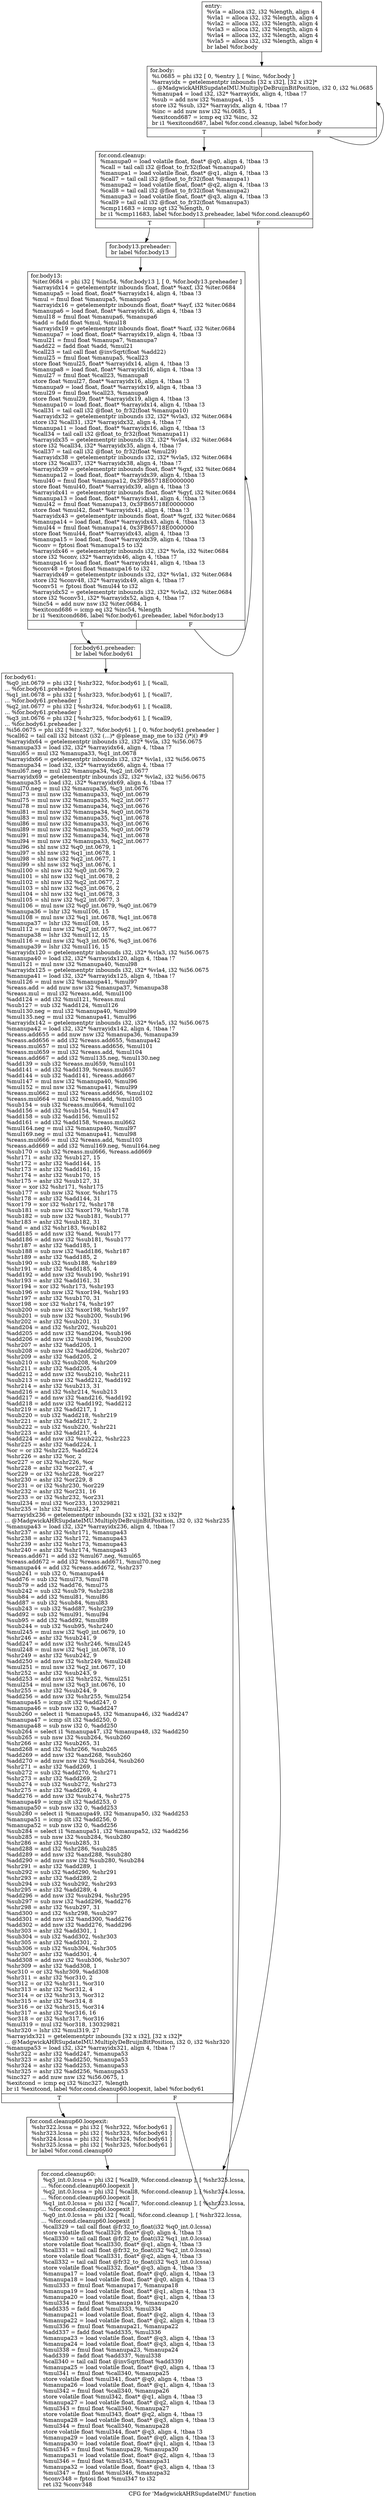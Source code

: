 digraph "CFG for 'MadgwickAHRSupdateIMU' function" {
	label="CFG for 'MadgwickAHRSupdateIMU' function";

	Node0x55b7582339c0 [shape=record,label="{entry:\l  %vla = alloca i32, i32 %length, align 4\l  %vla1 = alloca i32, i32 %length, align 4\l  %vla2 = alloca i32, i32 %length, align 4\l  %vla3 = alloca i32, i32 %length, align 4\l  %vla4 = alloca i32, i32 %length, align 4\l  %vla5 = alloca i32, i32 %length, align 4\l  br label %for.body\l}"];
	Node0x55b7582339c0 -> Node0x55b758233ab0;
	Node0x55b758233a10 [shape=record,label="{for.cond.cleanup:                                 \l  %manupa0 = load volatile float, float* @q0, align 4, !tbaa !3\l  %call = tail call i32 @float_to_fr32(float %manupa0)\l  %manupa1 = load volatile float, float* @q1, align 4, !tbaa !3\l  %call7 = tail call i32 @float_to_fr32(float %manupa1)\l  %manupa2 = load volatile float, float* @q2, align 4, !tbaa !3\l  %call8 = tail call i32 @float_to_fr32(float %manupa2)\l  %manupa3 = load volatile float, float* @q3, align 4, !tbaa !3\l  %call9 = tail call i32 @float_to_fr32(float %manupa3)\l  %cmp11683 = icmp sgt i32 %length, 0\l  br i1 %cmp11683, label %for.body13.preheader, label %for.cond.cleanup60\l|{<s0>T|<s1>F}}"];
	Node0x55b758233a10:s0 -> Node0x55b758233a60;
	Node0x55b758233a10:s1 -> Node0x55b758233bf0;
	Node0x55b758233a60 [shape=record,label="{for.body13.preheader:                             \l  br label %for.body13\l}"];
	Node0x55b758233a60 -> Node0x55b758233b00;
	Node0x55b758233ab0 [shape=record,label="{for.body:                                         \l  %i.0685 = phi i32 [ 0, %entry ], [ %inc, %for.body ]\l  %arrayidx = getelementptr inbounds [32 x i32], [32 x i32]*\l... @MadgwickAHRSupdateIMU.MultiplyDeBruijnBitPosition, i32 0, i32 %i.0685\l  %manupa4 = load i32, i32* %arrayidx, align 4, !tbaa !7\l  %sub = add nsw i32 %manupa4, -15\l  store i32 %sub, i32* %arrayidx, align 4, !tbaa !7\l  %inc = add nuw nsw i32 %i.0685, 1\l  %exitcond687 = icmp eq i32 %inc, 32\l  br i1 %exitcond687, label %for.cond.cleanup, label %for.body\l|{<s0>T|<s1>F}}"];
	Node0x55b758233ab0:s0 -> Node0x55b758233a10;
	Node0x55b758233ab0:s1 -> Node0x55b758233ab0;
	Node0x55b758233b00 [shape=record,label="{for.body13:                                       \l  %iter.0684 = phi i32 [ %inc54, %for.body13 ], [ 0, %for.body13.preheader ]\l  %arrayidx14 = getelementptr inbounds float, float* %axf, i32 %iter.0684\l  %manupa5 = load float, float* %arrayidx14, align 4, !tbaa !3\l  %mul = fmul float %manupa5, %manupa5\l  %arrayidx16 = getelementptr inbounds float, float* %ayf, i32 %iter.0684\l  %manupa6 = load float, float* %arrayidx16, align 4, !tbaa !3\l  %mul18 = fmul float %manupa6, %manupa6\l  %add = fadd float %mul, %mul18\l  %arrayidx19 = getelementptr inbounds float, float* %azf, i32 %iter.0684\l  %manupa7 = load float, float* %arrayidx19, align 4, !tbaa !3\l  %mul21 = fmul float %manupa7, %manupa7\l  %add22 = fadd float %add, %mul21\l  %call23 = tail call float @invSqrt(float %add22)\l  %mul25 = fmul float %manupa5, %call23\l  store float %mul25, float* %arrayidx14, align 4, !tbaa !3\l  %manupa8 = load float, float* %arrayidx16, align 4, !tbaa !3\l  %mul27 = fmul float %call23, %manupa8\l  store float %mul27, float* %arrayidx16, align 4, !tbaa !3\l  %manupa9 = load float, float* %arrayidx19, align 4, !tbaa !3\l  %mul29 = fmul float %call23, %manupa9\l  store float %mul29, float* %arrayidx19, align 4, !tbaa !3\l  %manupa10 = load float, float* %arrayidx14, align 4, !tbaa !3\l  %call31 = tail call i32 @float_to_fr32(float %manupa10)\l  %arrayidx32 = getelementptr inbounds i32, i32* %vla3, i32 %iter.0684\l  store i32 %call31, i32* %arrayidx32, align 4, !tbaa !7\l  %manupa11 = load float, float* %arrayidx16, align 4, !tbaa !3\l  %call34 = tail call i32 @float_to_fr32(float %manupa11)\l  %arrayidx35 = getelementptr inbounds i32, i32* %vla4, i32 %iter.0684\l  store i32 %call34, i32* %arrayidx35, align 4, !tbaa !7\l  %call37 = tail call i32 @float_to_fr32(float %mul29)\l  %arrayidx38 = getelementptr inbounds i32, i32* %vla5, i32 %iter.0684\l  store i32 %call37, i32* %arrayidx38, align 4, !tbaa !7\l  %arrayidx39 = getelementptr inbounds float, float* %gxf, i32 %iter.0684\l  %manupa12 = load float, float* %arrayidx39, align 4, !tbaa !3\l  %mul40 = fmul float %manupa12, 0x3FB65718E0000000\l  store float %mul40, float* %arrayidx39, align 4, !tbaa !3\l  %arrayidx41 = getelementptr inbounds float, float* %gyf, i32 %iter.0684\l  %manupa13 = load float, float* %arrayidx41, align 4, !tbaa !3\l  %mul42 = fmul float %manupa13, 0x3FB65718E0000000\l  store float %mul42, float* %arrayidx41, align 4, !tbaa !3\l  %arrayidx43 = getelementptr inbounds float, float* %gzf, i32 %iter.0684\l  %manupa14 = load float, float* %arrayidx43, align 4, !tbaa !3\l  %mul44 = fmul float %manupa14, 0x3FB65718E0000000\l  store float %mul44, float* %arrayidx43, align 4, !tbaa !3\l  %manupa15 = load float, float* %arrayidx39, align 4, !tbaa !3\l  %conv = fptosi float %manupa15 to i32\l  %arrayidx46 = getelementptr inbounds i32, i32* %vla, i32 %iter.0684\l  store i32 %conv, i32* %arrayidx46, align 4, !tbaa !7\l  %manupa16 = load float, float* %arrayidx41, align 4, !tbaa !3\l  %conv48 = fptosi float %manupa16 to i32\l  %arrayidx49 = getelementptr inbounds i32, i32* %vla1, i32 %iter.0684\l  store i32 %conv48, i32* %arrayidx49, align 4, !tbaa !7\l  %conv51 = fptosi float %mul44 to i32\l  %arrayidx52 = getelementptr inbounds i32, i32* %vla2, i32 %iter.0684\l  store i32 %conv51, i32* %arrayidx52, align 4, !tbaa !7\l  %inc54 = add nuw nsw i32 %iter.0684, 1\l  %exitcond686 = icmp eq i32 %inc54, %length\l  br i1 %exitcond686, label %for.body61.preheader, label %for.body13\l|{<s0>T|<s1>F}}"];
	Node0x55b758233b00:s0 -> Node0x55b758233b50;
	Node0x55b758233b00:s1 -> Node0x55b758233b00;
	Node0x55b758233b50 [shape=record,label="{for.body61.preheader:                             \l  br label %for.body61\l}"];
	Node0x55b758233b50 -> Node0x55b758233c40;
	Node0x55b758233ba0 [shape=record,label="{for.cond.cleanup60.loopexit:                      \l  %shr322.lcssa = phi i32 [ %shr322, %for.body61 ]\l  %shr323.lcssa = phi i32 [ %shr323, %for.body61 ]\l  %shr324.lcssa = phi i32 [ %shr324, %for.body61 ]\l  %shr325.lcssa = phi i32 [ %shr325, %for.body61 ]\l  br label %for.cond.cleanup60\l}"];
	Node0x55b758233ba0 -> Node0x55b758233bf0;
	Node0x55b758233bf0 [shape=record,label="{for.cond.cleanup60:                               \l  %q3_int.0.lcssa = phi i32 [ %call9, %for.cond.cleanup ], [ %shr325.lcssa,\l... %for.cond.cleanup60.loopexit ]\l  %q2_int.0.lcssa = phi i32 [ %call8, %for.cond.cleanup ], [ %shr324.lcssa,\l... %for.cond.cleanup60.loopexit ]\l  %q1_int.0.lcssa = phi i32 [ %call7, %for.cond.cleanup ], [ %shr323.lcssa,\l... %for.cond.cleanup60.loopexit ]\l  %q0_int.0.lcssa = phi i32 [ %call, %for.cond.cleanup ], [ %shr322.lcssa,\l... %for.cond.cleanup60.loopexit ]\l  %call329 = tail call float @fr32_to_float(i32 %q0_int.0.lcssa)\l  store volatile float %call329, float* @q0, align 4, !tbaa !3\l  %call330 = tail call float @fr32_to_float(i32 %q1_int.0.lcssa)\l  store volatile float %call330, float* @q1, align 4, !tbaa !3\l  %call331 = tail call float @fr32_to_float(i32 %q2_int.0.lcssa)\l  store volatile float %call331, float* @q2, align 4, !tbaa !3\l  %call332 = tail call float @fr32_to_float(i32 %q3_int.0.lcssa)\l  store volatile float %call332, float* @q3, align 4, !tbaa !3\l  %manupa17 = load volatile float, float* @q0, align 4, !tbaa !3\l  %manupa18 = load volatile float, float* @q0, align 4, !tbaa !3\l  %mul333 = fmul float %manupa17, %manupa18\l  %manupa19 = load volatile float, float* @q1, align 4, !tbaa !3\l  %manupa20 = load volatile float, float* @q1, align 4, !tbaa !3\l  %mul334 = fmul float %manupa19, %manupa20\l  %add335 = fadd float %mul333, %mul334\l  %manupa21 = load volatile float, float* @q2, align 4, !tbaa !3\l  %manupa22 = load volatile float, float* @q2, align 4, !tbaa !3\l  %mul336 = fmul float %manupa21, %manupa22\l  %add337 = fadd float %add335, %mul336\l  %manupa23 = load volatile float, float* @q3, align 4, !tbaa !3\l  %manupa24 = load volatile float, float* @q3, align 4, !tbaa !3\l  %mul338 = fmul float %manupa23, %manupa24\l  %add339 = fadd float %add337, %mul338\l  %call340 = tail call float @invSqrt(float %add339)\l  %manupa25 = load volatile float, float* @q0, align 4, !tbaa !3\l  %mul341 = fmul float %call340, %manupa25\l  store volatile float %mul341, float* @q0, align 4, !tbaa !3\l  %manupa26 = load volatile float, float* @q1, align 4, !tbaa !3\l  %mul342 = fmul float %call340, %manupa26\l  store volatile float %mul342, float* @q1, align 4, !tbaa !3\l  %manupa27 = load volatile float, float* @q2, align 4, !tbaa !3\l  %mul343 = fmul float %call340, %manupa27\l  store volatile float %mul343, float* @q2, align 4, !tbaa !3\l  %manupa28 = load volatile float, float* @q3, align 4, !tbaa !3\l  %mul344 = fmul float %call340, %manupa28\l  store volatile float %mul344, float* @q3, align 4, !tbaa !3\l  %manupa29 = load volatile float, float* @q0, align 4, !tbaa !3\l  %manupa30 = load volatile float, float* @q1, align 4, !tbaa !3\l  %mul345 = fmul float %manupa29, %manupa30\l  %manupa31 = load volatile float, float* @q2, align 4, !tbaa !3\l  %mul346 = fmul float %mul345, %manupa31\l  %manupa32 = load volatile float, float* @q3, align 4, !tbaa !3\l  %mul347 = fmul float %mul346, %manupa32\l  %conv348 = fptosi float %mul347 to i32\l  ret i32 %conv348\l}"];
	Node0x55b758233c40 [shape=record,label="{for.body61:                                       \l  %q0_int.0679 = phi i32 [ %shr322, %for.body61 ], [ %call,\l... %for.body61.preheader ]\l  %q1_int.0678 = phi i32 [ %shr323, %for.body61 ], [ %call7,\l... %for.body61.preheader ]\l  %q2_int.0677 = phi i32 [ %shr324, %for.body61 ], [ %call8,\l... %for.body61.preheader ]\l  %q3_int.0676 = phi i32 [ %shr325, %for.body61 ], [ %call9,\l... %for.body61.preheader ]\l  %i56.0675 = phi i32 [ %inc327, %for.body61 ], [ 0, %for.body61.preheader ]\l  %call62 = tail call i32 bitcast (i32 (...)* @please_map_me to i32 ()*)() #9\l  %arrayidx64 = getelementptr inbounds i32, i32* %vla, i32 %i56.0675\l  %manupa33 = load i32, i32* %arrayidx64, align 4, !tbaa !7\l  %mul65 = mul i32 %manupa33, %q1_int.0678\l  %arrayidx66 = getelementptr inbounds i32, i32* %vla1, i32 %i56.0675\l  %manupa34 = load i32, i32* %arrayidx66, align 4, !tbaa !7\l  %mul67.neg = mul i32 %manupa34, %q2_int.0677\l  %arrayidx69 = getelementptr inbounds i32, i32* %vla2, i32 %i56.0675\l  %manupa35 = load i32, i32* %arrayidx69, align 4, !tbaa !7\l  %mul70.neg = mul i32 %manupa35, %q3_int.0676\l  %mul73 = mul nsw i32 %manupa33, %q0_int.0679\l  %mul75 = mul nsw i32 %manupa35, %q2_int.0677\l  %mul78 = mul nsw i32 %manupa34, %q3_int.0676\l  %mul81 = mul nsw i32 %manupa34, %q0_int.0679\l  %mul83 = mul nsw i32 %manupa35, %q1_int.0678\l  %mul86 = mul nsw i32 %manupa33, %q3_int.0676\l  %mul89 = mul nsw i32 %manupa35, %q0_int.0679\l  %mul91 = mul nsw i32 %manupa34, %q1_int.0678\l  %mul94 = mul nsw i32 %manupa33, %q2_int.0677\l  %mul96 = shl nsw i32 %q0_int.0679, 1\l  %mul97 = shl nsw i32 %q1_int.0678, 1\l  %mul98 = shl nsw i32 %q2_int.0677, 1\l  %mul99 = shl nsw i32 %q3_int.0676, 1\l  %mul100 = shl nsw i32 %q0_int.0679, 2\l  %mul101 = shl nsw i32 %q1_int.0678, 2\l  %mul102 = shl nsw i32 %q2_int.0677, 2\l  %mul103 = shl nsw i32 %q3_int.0676, 2\l  %mul104 = shl nsw i32 %q1_int.0678, 3\l  %mul105 = shl nsw i32 %q2_int.0677, 3\l  %mul106 = mul nsw i32 %q0_int.0679, %q0_int.0679\l  %manupa36 = lshr i32 %mul106, 15\l  %mul108 = mul nsw i32 %q1_int.0678, %q1_int.0678\l  %manupa37 = lshr i32 %mul108, 15\l  %mul112 = mul nsw i32 %q2_int.0677, %q2_int.0677\l  %manupa38 = lshr i32 %mul112, 15\l  %mul116 = mul nsw i32 %q3_int.0676, %q3_int.0676\l  %manupa39 = lshr i32 %mul116, 15\l  %arrayidx120 = getelementptr inbounds i32, i32* %vla3, i32 %i56.0675\l  %manupa40 = load i32, i32* %arrayidx120, align 4, !tbaa !7\l  %mul121 = mul nsw i32 %manupa40, %mul98\l  %arrayidx125 = getelementptr inbounds i32, i32* %vla4, i32 %i56.0675\l  %manupa41 = load i32, i32* %arrayidx125, align 4, !tbaa !7\l  %mul126 = mul nsw i32 %manupa41, %mul97\l  %reass.add = add nuw nsw i32 %manupa37, %manupa38\l  %reass.mul = mul i32 %reass.add, %mul100\l  %add124 = add i32 %mul121, %reass.mul\l  %sub127 = sub i32 %add124, %mul126\l  %mul130.neg = mul i32 %manupa40, %mul99\l  %mul135.neg = mul i32 %manupa41, %mul96\l  %arrayidx142 = getelementptr inbounds i32, i32* %vla5, i32 %i56.0675\l  %manupa42 = load i32, i32* %arrayidx142, align 4, !tbaa !7\l  %reass.add655 = add nuw nsw i32 %manupa36, %manupa39\l  %reass.add656 = add i32 %reass.add655, %manupa42\l  %reass.mul657 = mul i32 %reass.add656, %mul101\l  %reass.mul659 = mul i32 %reass.add, %mul104\l  %reass.add667 = add i32 %mul135.neg, %mul130.neg\l  %add139 = sub i32 %reass.mul659, %mul101\l  %add141 = add i32 %add139, %reass.mul657\l  %add144 = sub i32 %add141, %reass.add667\l  %mul147 = mul nsw i32 %manupa40, %mul96\l  %mul152 = mul nsw i32 %manupa41, %mul99\l  %reass.mul662 = mul i32 %reass.add656, %mul102\l  %reass.mul664 = mul i32 %reass.add, %mul105\l  %sub154 = sub i32 %reass.mul664, %mul102\l  %add156 = add i32 %sub154, %mul147\l  %add158 = sub i32 %add156, %mul152\l  %add161 = add i32 %add158, %reass.mul662\l  %mul164.neg = mul i32 %manupa40, %mul97\l  %mul169.neg = mul i32 %manupa41, %mul98\l  %reass.mul666 = mul i32 %reass.add, %mul103\l  %reass.add669 = add i32 %mul169.neg, %mul164.neg\l  %sub170 = sub i32 %reass.mul666, %reass.add669\l  %shr171 = ashr i32 %sub127, 15\l  %shr172 = ashr i32 %add144, 15\l  %shr173 = ashr i32 %add161, 15\l  %shr174 = ashr i32 %sub170, 15\l  %shr175 = ashr i32 %sub127, 31\l  %xor = xor i32 %shr171, %shr175\l  %sub177 = sub nsw i32 %xor, %shr175\l  %shr178 = ashr i32 %add144, 31\l  %xor179 = xor i32 %shr172, %shr178\l  %sub181 = sub nsw i32 %xor179, %shr178\l  %sub182 = sub nsw i32 %sub181, %sub177\l  %shr183 = ashr i32 %sub182, 31\l  %and = and i32 %shr183, %sub182\l  %add185 = add nsw i32 %and, %sub177\l  %add186 = add nsw i32 %sub181, %sub177\l  %shr187 = ashr i32 %add185, 1\l  %sub188 = sub nsw i32 %add186, %shr187\l  %shr189 = ashr i32 %add185, 2\l  %sub190 = sub i32 %sub188, %shr189\l  %shr191 = ashr i32 %add185, 4\l  %add192 = add nsw i32 %sub190, %shr191\l  %shr193 = ashr i32 %add161, 31\l  %xor194 = xor i32 %shr173, %shr193\l  %sub196 = sub nsw i32 %xor194, %shr193\l  %shr197 = ashr i32 %sub170, 31\l  %xor198 = xor i32 %shr174, %shr197\l  %sub200 = sub nsw i32 %xor198, %shr197\l  %sub201 = sub nsw i32 %sub200, %sub196\l  %shr202 = ashr i32 %sub201, 31\l  %and204 = and i32 %shr202, %sub201\l  %add205 = add nsw i32 %and204, %sub196\l  %add206 = add nsw i32 %sub196, %sub200\l  %shr207 = ashr i32 %add205, 1\l  %sub208 = sub nsw i32 %add206, %shr207\l  %shr209 = ashr i32 %add205, 2\l  %sub210 = sub i32 %sub208, %shr209\l  %shr211 = ashr i32 %add205, 4\l  %add212 = add nsw i32 %sub210, %shr211\l  %sub213 = sub nsw i32 %add212, %add192\l  %shr214 = ashr i32 %sub213, 31\l  %and216 = and i32 %shr214, %sub213\l  %add217 = add nsw i32 %and216, %add192\l  %add218 = add nsw i32 %add192, %add212\l  %shr219 = ashr i32 %add217, 1\l  %sub220 = sub i32 %add218, %shr219\l  %shr221 = ashr i32 %add217, 2\l  %sub222 = sub i32 %sub220, %shr221\l  %shr223 = ashr i32 %add217, 4\l  %add224 = add nsw i32 %sub222, %shr223\l  %shr225 = ashr i32 %add224, 1\l  %or = or i32 %shr225, %add224\l  %shr226 = ashr i32 %or, 2\l  %or227 = or i32 %shr226, %or\l  %shr228 = ashr i32 %or227, 4\l  %or229 = or i32 %shr228, %or227\l  %shr230 = ashr i32 %or229, 8\l  %or231 = or i32 %shr230, %or229\l  %shr232 = ashr i32 %or231, 16\l  %or233 = or i32 %shr232, %or231\l  %mul234 = mul i32 %or233, 130329821\l  %shr235 = lshr i32 %mul234, 27\l  %arrayidx236 = getelementptr inbounds [32 x i32], [32 x i32]*\l... @MadgwickAHRSupdateIMU.MultiplyDeBruijnBitPosition, i32 0, i32 %shr235\l  %manupa43 = load i32, i32* %arrayidx236, align 4, !tbaa !7\l  %shr237 = ashr i32 %shr171, %manupa43\l  %shr238 = ashr i32 %shr172, %manupa43\l  %shr239 = ashr i32 %shr173, %manupa43\l  %shr240 = ashr i32 %shr174, %manupa43\l  %reass.add671 = add i32 %mul67.neg, %mul65\l  %reass.add672 = add i32 %reass.add671, %mul70.neg\l  %manupa44 = add i32 %reass.add672, %shr237\l  %sub241 = sub i32 0, %manupa44\l  %add76 = sub i32 %mul73, %mul78\l  %sub79 = add i32 %add76, %mul75\l  %sub242 = sub i32 %sub79, %shr238\l  %sub84 = add i32 %mul81, %mul86\l  %add87 = sub i32 %sub84, %mul83\l  %sub243 = sub i32 %add87, %shr239\l  %add92 = sub i32 %mul91, %mul94\l  %sub95 = add i32 %add92, %mul89\l  %sub244 = sub i32 %sub95, %shr240\l  %mul245 = mul nsw i32 %q0_int.0679, 10\l  %shr246 = ashr i32 %sub241, 9\l  %add247 = add nsw i32 %shr246, %mul245\l  %mul248 = mul nsw i32 %q1_int.0678, 10\l  %shr249 = ashr i32 %sub242, 9\l  %add250 = add nsw i32 %shr249, %mul248\l  %mul251 = mul nsw i32 %q2_int.0677, 10\l  %shr252 = ashr i32 %sub243, 9\l  %add253 = add nsw i32 %shr252, %mul251\l  %mul254 = mul nsw i32 %q3_int.0676, 10\l  %shr255 = ashr i32 %sub244, 9\l  %add256 = add nsw i32 %shr255, %mul254\l  %manupa45 = icmp slt i32 %add247, 0\l  %manupa46 = sub nsw i32 0, %add247\l  %sub260 = select i1 %manupa45, i32 %manupa46, i32 %add247\l  %manupa47 = icmp slt i32 %add250, 0\l  %manupa48 = sub nsw i32 0, %add250\l  %sub264 = select i1 %manupa47, i32 %manupa48, i32 %add250\l  %sub265 = sub nsw i32 %sub264, %sub260\l  %shr266 = ashr i32 %sub265, 31\l  %and268 = and i32 %shr266, %sub265\l  %add269 = add nsw i32 %and268, %sub260\l  %add270 = add nuw nsw i32 %sub264, %sub260\l  %shr271 = ashr i32 %add269, 1\l  %sub272 = sub i32 %add270, %shr271\l  %shr273 = ashr i32 %add269, 2\l  %sub274 = sub i32 %sub272, %shr273\l  %shr275 = ashr i32 %add269, 4\l  %add276 = add nsw i32 %sub274, %shr275\l  %manupa49 = icmp slt i32 %add253, 0\l  %manupa50 = sub nsw i32 0, %add253\l  %sub280 = select i1 %manupa49, i32 %manupa50, i32 %add253\l  %manupa51 = icmp slt i32 %add256, 0\l  %manupa52 = sub nsw i32 0, %add256\l  %sub284 = select i1 %manupa51, i32 %manupa52, i32 %add256\l  %sub285 = sub nsw i32 %sub284, %sub280\l  %shr286 = ashr i32 %sub285, 31\l  %and288 = and i32 %shr286, %sub285\l  %add289 = add nsw i32 %and288, %sub280\l  %add290 = add nuw nsw i32 %sub280, %sub284\l  %shr291 = ashr i32 %add289, 1\l  %sub292 = sub i32 %add290, %shr291\l  %shr293 = ashr i32 %add289, 2\l  %sub294 = sub i32 %sub292, %shr293\l  %shr295 = ashr i32 %add289, 4\l  %add296 = add nsw i32 %sub294, %shr295\l  %sub297 = sub nsw i32 %add296, %add276\l  %shr298 = ashr i32 %sub297, 31\l  %and300 = and i32 %shr298, %sub297\l  %add301 = add nsw i32 %and300, %add276\l  %add302 = add nsw i32 %add276, %add296\l  %shr303 = ashr i32 %add301, 1\l  %sub304 = sub i32 %add302, %shr303\l  %shr305 = ashr i32 %add301, 2\l  %sub306 = sub i32 %sub304, %shr305\l  %shr307 = ashr i32 %add301, 4\l  %add308 = add nsw i32 %sub306, %shr307\l  %shr309 = ashr i32 %add308, 1\l  %or310 = or i32 %shr309, %add308\l  %shr311 = ashr i32 %or310, 2\l  %or312 = or i32 %shr311, %or310\l  %shr313 = ashr i32 %or312, 4\l  %or314 = or i32 %shr313, %or312\l  %shr315 = ashr i32 %or314, 8\l  %or316 = or i32 %shr315, %or314\l  %shr317 = ashr i32 %or316, 16\l  %or318 = or i32 %shr317, %or316\l  %mul319 = mul i32 %or318, 130329821\l  %shr320 = lshr i32 %mul319, 27\l  %arrayidx321 = getelementptr inbounds [32 x i32], [32 x i32]*\l... @MadgwickAHRSupdateIMU.MultiplyDeBruijnBitPosition, i32 0, i32 %shr320\l  %manupa53 = load i32, i32* %arrayidx321, align 4, !tbaa !7\l  %shr322 = ashr i32 %add247, %manupa53\l  %shr323 = ashr i32 %add250, %manupa53\l  %shr324 = ashr i32 %add253, %manupa53\l  %shr325 = ashr i32 %add256, %manupa53\l  %inc327 = add nuw nsw i32 %i56.0675, 1\l  %exitcond = icmp eq i32 %inc327, %length\l  br i1 %exitcond, label %for.cond.cleanup60.loopexit, label %for.body61\l|{<s0>T|<s1>F}}"];
	Node0x55b758233c40:s0 -> Node0x55b758233ba0;
	Node0x55b758233c40:s1 -> Node0x55b758233c40;
}
